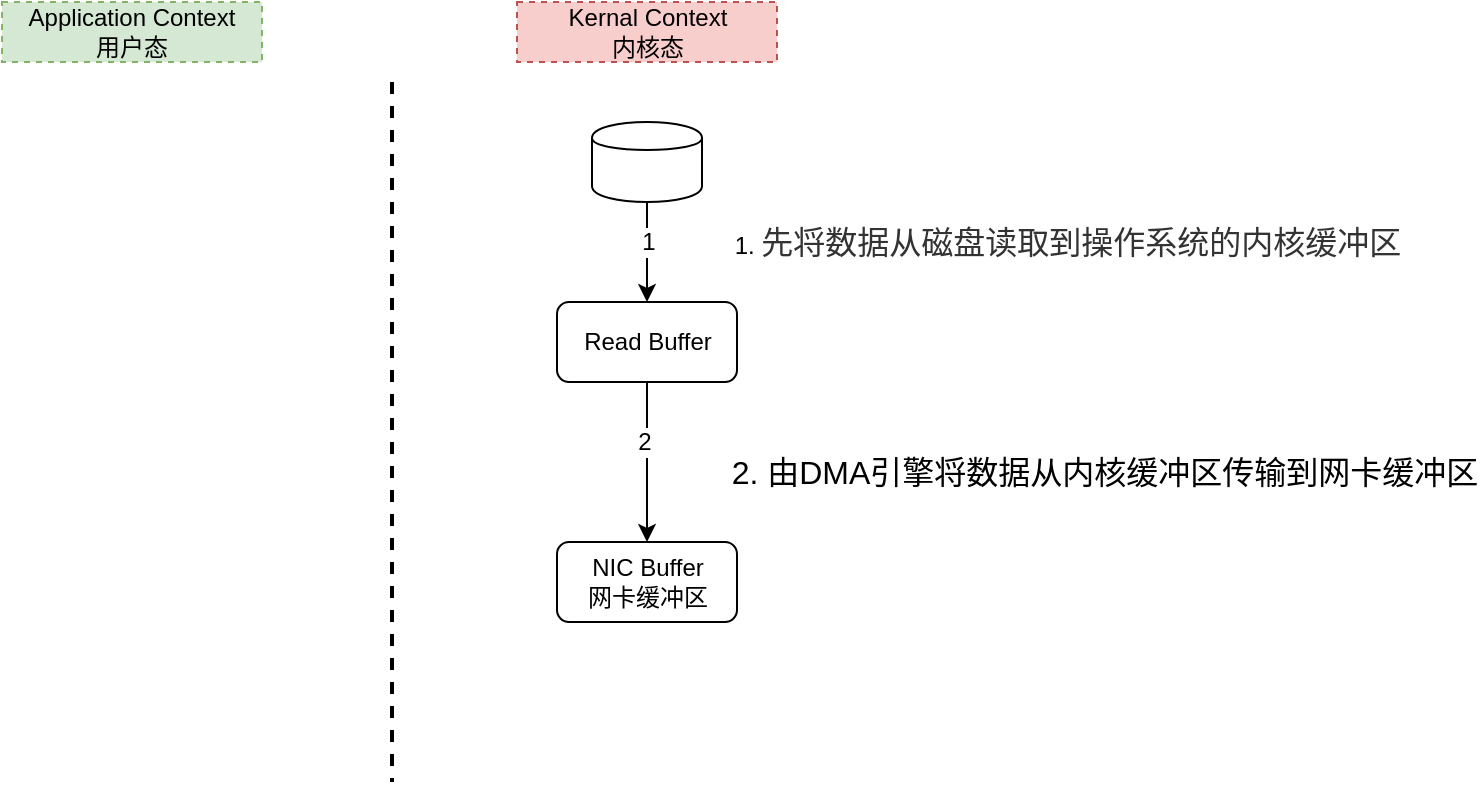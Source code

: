<mxfile version="12.6.5" type="github">
  <diagram id="xSncCHcWC5Hl9VIneyo9" name="第 1 页">
    <mxGraphModel dx="1038" dy="548" grid="1" gridSize="10" guides="1" tooltips="1" connect="1" arrows="1" fold="1" page="1" pageScale="1" pageWidth="827" pageHeight="1169" math="0" shadow="0">
      <root>
        <mxCell id="0"/>
        <mxCell id="1" parent="0"/>
        <mxCell id="Mr9T9dEdlM4_Nd_BWdWu-1" value="" style="line;strokeWidth=2;direction=south;html=1;dashed=1;" vertex="1" parent="1">
          <mxGeometry x="230" y="110" width="10" height="350" as="geometry"/>
        </mxCell>
        <mxCell id="Mr9T9dEdlM4_Nd_BWdWu-2" value="Application Context&lt;br&gt;用户态" style="text;html=1;strokeColor=#82b366;fillColor=#d5e8d4;align=center;verticalAlign=middle;whiteSpace=wrap;rounded=0;dashed=1;" vertex="1" parent="1">
          <mxGeometry x="40" y="70" width="130" height="30" as="geometry"/>
        </mxCell>
        <mxCell id="Mr9T9dEdlM4_Nd_BWdWu-3" value="Kernal Context&lt;br&gt;内核态" style="text;html=1;strokeColor=#b85450;fillColor=#f8cecc;align=center;verticalAlign=middle;whiteSpace=wrap;rounded=0;dashed=1;" vertex="1" parent="1">
          <mxGeometry x="297.5" y="70" width="130" height="30" as="geometry"/>
        </mxCell>
        <mxCell id="Mr9T9dEdlM4_Nd_BWdWu-4" style="edgeStyle=orthogonalEdgeStyle;rounded=0;orthogonalLoop=1;jettySize=auto;html=1;entryX=0.5;entryY=0;entryDx=0;entryDy=0;" edge="1" parent="1" source="Mr9T9dEdlM4_Nd_BWdWu-6" target="Mr9T9dEdlM4_Nd_BWdWu-9">
          <mxGeometry relative="1" as="geometry"/>
        </mxCell>
        <mxCell id="Mr9T9dEdlM4_Nd_BWdWu-5" value="1" style="text;html=1;align=center;verticalAlign=middle;resizable=0;points=[];labelBackgroundColor=#ffffff;" vertex="1" connectable="0" parent="Mr9T9dEdlM4_Nd_BWdWu-4">
          <mxGeometry x="-0.224" relative="1" as="geometry">
            <mxPoint as="offset"/>
          </mxGeometry>
        </mxCell>
        <mxCell id="Mr9T9dEdlM4_Nd_BWdWu-6" value="" style="shape=cylinder;whiteSpace=wrap;html=1;boundedLbl=1;backgroundOutline=1;" vertex="1" parent="1">
          <mxGeometry x="335" y="130" width="55" height="40" as="geometry"/>
        </mxCell>
        <mxCell id="Mr9T9dEdlM4_Nd_BWdWu-21" style="edgeStyle=orthogonalEdgeStyle;rounded=0;orthogonalLoop=1;jettySize=auto;html=1;entryX=0.5;entryY=0;entryDx=0;entryDy=0;" edge="1" parent="1" source="Mr9T9dEdlM4_Nd_BWdWu-9" target="Mr9T9dEdlM4_Nd_BWdWu-19">
          <mxGeometry relative="1" as="geometry"/>
        </mxCell>
        <mxCell id="Mr9T9dEdlM4_Nd_BWdWu-22" value="2" style="text;html=1;align=center;verticalAlign=middle;resizable=0;points=[];labelBackgroundColor=#ffffff;" vertex="1" connectable="0" parent="Mr9T9dEdlM4_Nd_BWdWu-21">
          <mxGeometry x="-0.265" y="-2" relative="1" as="geometry">
            <mxPoint as="offset"/>
          </mxGeometry>
        </mxCell>
        <mxCell id="Mr9T9dEdlM4_Nd_BWdWu-9" value="Read Buffer" style="rounded=1;whiteSpace=wrap;html=1;" vertex="1" parent="1">
          <mxGeometry x="317.5" y="220" width="90" height="40" as="geometry"/>
        </mxCell>
        <mxCell id="Mr9T9dEdlM4_Nd_BWdWu-10" value="1.&amp;nbsp;&lt;span style=&quot;color: rgb(51 , 51 , 51) ; font-family: &amp;#34;open sans&amp;#34; , &amp;#34;clear sans&amp;#34; , &amp;#34;helvetica neue&amp;#34; , &amp;#34;helvetica&amp;#34; , &amp;#34;arial&amp;#34; , sans-serif ; font-size: 16px ; text-align: left ; white-space: pre-wrap ; background-color: rgb(255 , 255 , 255)&quot;&gt;先将数据从磁盘读取到操作系统的内核缓冲区&lt;/span&gt;" style="text;html=1;strokeColor=none;fillColor=none;align=center;verticalAlign=middle;whiteSpace=wrap;rounded=0;" vertex="1" parent="1">
          <mxGeometry x="403" y="170" width="340" height="40" as="geometry"/>
        </mxCell>
        <mxCell id="Mr9T9dEdlM4_Nd_BWdWu-19" value="NIC Buffer&lt;br&gt;网卡缓冲区" style="rounded=1;whiteSpace=wrap;html=1;" vertex="1" parent="1">
          <mxGeometry x="317.5" y="340" width="90" height="40" as="geometry"/>
        </mxCell>
        <mxCell id="Mr9T9dEdlM4_Nd_BWdWu-25" value="&lt;font style=&quot;font-size: 16px&quot;&gt;2. 由DMA引擎将数据从内核缓冲区传输到网卡缓冲区&lt;/font&gt;" style="text;html=1;strokeColor=none;fillColor=none;align=center;verticalAlign=middle;whiteSpace=wrap;rounded=0;" vertex="1" parent="1">
          <mxGeometry x="403" y="290" width="377" height="30" as="geometry"/>
        </mxCell>
      </root>
    </mxGraphModel>
  </diagram>
</mxfile>

